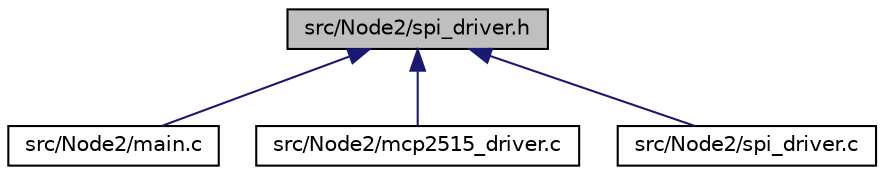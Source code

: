 digraph "src/Node2/spi_driver.h"
{
  edge [fontname="Helvetica",fontsize="10",labelfontname="Helvetica",labelfontsize="10"];
  node [fontname="Helvetica",fontsize="10",shape=record];
  Node1 [label="src/Node2/spi_driver.h",height=0.2,width=0.4,color="black", fillcolor="grey75", style="filled", fontcolor="black"];
  Node1 -> Node2 [dir="back",color="midnightblue",fontsize="10",style="solid"];
  Node2 [label="src/Node2/main.c",height=0.2,width=0.4,color="black", fillcolor="white", style="filled",URL="$Node2_2main_8c.html"];
  Node1 -> Node3 [dir="back",color="midnightblue",fontsize="10",style="solid"];
  Node3 [label="src/Node2/mcp2515_driver.c",height=0.2,width=0.4,color="black", fillcolor="white", style="filled",URL="$Node2_2mcp2515__driver_8c.html"];
  Node1 -> Node4 [dir="back",color="midnightblue",fontsize="10",style="solid"];
  Node4 [label="src/Node2/spi_driver.c",height=0.2,width=0.4,color="black", fillcolor="white", style="filled",URL="$Node2_2spi__driver_8c.html"];
}
